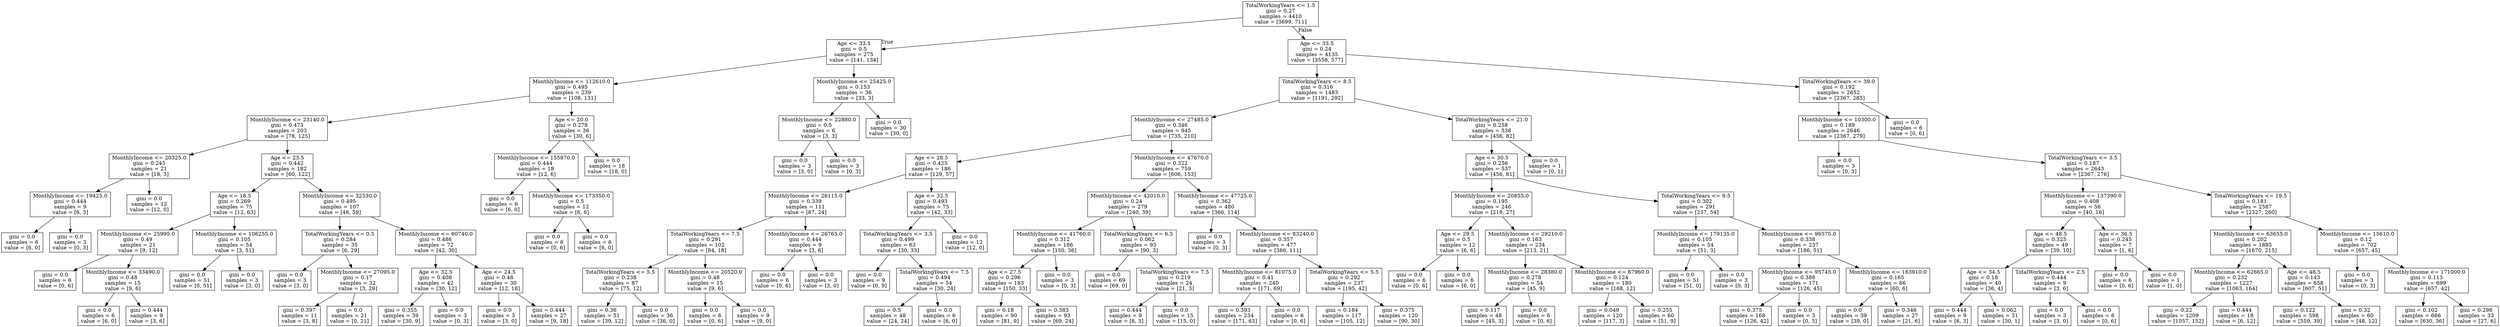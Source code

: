 digraph Tree {
node [shape=box] ;
0 [label="TotalWorkingYears <= 1.5\ngini = 0.27\nsamples = 4410\nvalue = [3699, 711]"] ;
1 [label="Age <= 33.5\ngini = 0.5\nsamples = 275\nvalue = [141, 134]"] ;
0 -> 1 [labeldistance=2.5, labelangle=45, headlabel="True"] ;
2 [label="MonthlyIncome <= 112610.0\ngini = 0.495\nsamples = 239\nvalue = [108, 131]"] ;
1 -> 2 ;
3 [label="MonthlyIncome <= 23140.0\ngini = 0.473\nsamples = 203\nvalue = [78, 125]"] ;
2 -> 3 ;
4 [label="MonthlyIncome <= 20325.0\ngini = 0.245\nsamples = 21\nvalue = [18, 3]"] ;
3 -> 4 ;
5 [label="MonthlyIncome <= 19425.0\ngini = 0.444\nsamples = 9\nvalue = [6, 3]"] ;
4 -> 5 ;
6 [label="gini = 0.0\nsamples = 6\nvalue = [6, 0]"] ;
5 -> 6 ;
7 [label="gini = 0.0\nsamples = 3\nvalue = [0, 3]"] ;
5 -> 7 ;
8 [label="gini = 0.0\nsamples = 12\nvalue = [12, 0]"] ;
4 -> 8 ;
9 [label="Age <= 23.5\ngini = 0.442\nsamples = 182\nvalue = [60, 122]"] ;
3 -> 9 ;
10 [label="Age <= 18.5\ngini = 0.269\nsamples = 75\nvalue = [12, 63]"] ;
9 -> 10 ;
11 [label="MonthlyIncome <= 25995.0\ngini = 0.49\nsamples = 21\nvalue = [9, 12]"] ;
10 -> 11 ;
12 [label="gini = 0.0\nsamples = 6\nvalue = [0, 6]"] ;
11 -> 12 ;
13 [label="MonthlyIncome <= 33490.0\ngini = 0.48\nsamples = 15\nvalue = [9, 6]"] ;
11 -> 13 ;
14 [label="gini = 0.0\nsamples = 6\nvalue = [6, 0]"] ;
13 -> 14 ;
15 [label="gini = 0.444\nsamples = 9\nvalue = [3, 6]"] ;
13 -> 15 ;
16 [label="MonthlyIncome <= 106255.0\ngini = 0.105\nsamples = 54\nvalue = [3, 51]"] ;
10 -> 16 ;
17 [label="gini = 0.0\nsamples = 51\nvalue = [0, 51]"] ;
16 -> 17 ;
18 [label="gini = 0.0\nsamples = 3\nvalue = [3, 0]"] ;
16 -> 18 ;
19 [label="MonthlyIncome <= 32530.0\ngini = 0.495\nsamples = 107\nvalue = [48, 59]"] ;
9 -> 19 ;
20 [label="TotalWorkingYears <= 0.5\ngini = 0.284\nsamples = 35\nvalue = [6, 29]"] ;
19 -> 20 ;
21 [label="gini = 0.0\nsamples = 3\nvalue = [3, 0]"] ;
20 -> 21 ;
22 [label="MonthlyIncome <= 27095.0\ngini = 0.17\nsamples = 32\nvalue = [3, 29]"] ;
20 -> 22 ;
23 [label="gini = 0.397\nsamples = 11\nvalue = [3, 8]"] ;
22 -> 23 ;
24 [label="gini = 0.0\nsamples = 21\nvalue = [0, 21]"] ;
22 -> 24 ;
25 [label="MonthlyIncome <= 60740.0\ngini = 0.486\nsamples = 72\nvalue = [42, 30]"] ;
19 -> 25 ;
26 [label="Age <= 32.5\ngini = 0.408\nsamples = 42\nvalue = [30, 12]"] ;
25 -> 26 ;
27 [label="gini = 0.355\nsamples = 39\nvalue = [30, 9]"] ;
26 -> 27 ;
28 [label="gini = 0.0\nsamples = 3\nvalue = [0, 3]"] ;
26 -> 28 ;
29 [label="Age <= 24.5\ngini = 0.48\nsamples = 30\nvalue = [12, 18]"] ;
25 -> 29 ;
30 [label="gini = 0.0\nsamples = 3\nvalue = [3, 0]"] ;
29 -> 30 ;
31 [label="gini = 0.444\nsamples = 27\nvalue = [9, 18]"] ;
29 -> 31 ;
32 [label="Age <= 20.0\ngini = 0.278\nsamples = 36\nvalue = [30, 6]"] ;
2 -> 32 ;
33 [label="MonthlyIncome <= 155870.0\ngini = 0.444\nsamples = 18\nvalue = [12, 6]"] ;
32 -> 33 ;
34 [label="gini = 0.0\nsamples = 6\nvalue = [6, 0]"] ;
33 -> 34 ;
35 [label="MonthlyIncome <= 173350.0\ngini = 0.5\nsamples = 12\nvalue = [6, 6]"] ;
33 -> 35 ;
36 [label="gini = 0.0\nsamples = 6\nvalue = [0, 6]"] ;
35 -> 36 ;
37 [label="gini = 0.0\nsamples = 6\nvalue = [6, 0]"] ;
35 -> 37 ;
38 [label="gini = 0.0\nsamples = 18\nvalue = [18, 0]"] ;
32 -> 38 ;
39 [label="MonthlyIncome <= 25425.0\ngini = 0.153\nsamples = 36\nvalue = [33, 3]"] ;
1 -> 39 ;
40 [label="MonthlyIncome <= 22880.0\ngini = 0.5\nsamples = 6\nvalue = [3, 3]"] ;
39 -> 40 ;
41 [label="gini = 0.0\nsamples = 3\nvalue = [3, 0]"] ;
40 -> 41 ;
42 [label="gini = 0.0\nsamples = 3\nvalue = [0, 3]"] ;
40 -> 42 ;
43 [label="gini = 0.0\nsamples = 30\nvalue = [30, 0]"] ;
39 -> 43 ;
44 [label="Age <= 33.5\ngini = 0.24\nsamples = 4135\nvalue = [3558, 577]"] ;
0 -> 44 [labeldistance=2.5, labelangle=-45, headlabel="False"] ;
45 [label="TotalWorkingYears <= 8.5\ngini = 0.316\nsamples = 1483\nvalue = [1191, 292]"] ;
44 -> 45 ;
46 [label="MonthlyIncome <= 27485.0\ngini = 0.346\nsamples = 945\nvalue = [735, 210]"] ;
45 -> 46 ;
47 [label="Age <= 28.5\ngini = 0.425\nsamples = 186\nvalue = [129, 57]"] ;
46 -> 47 ;
48 [label="MonthlyIncome <= 26115.0\ngini = 0.339\nsamples = 111\nvalue = [87, 24]"] ;
47 -> 48 ;
49 [label="TotalWorkingYears <= 7.5\ngini = 0.291\nsamples = 102\nvalue = [84, 18]"] ;
48 -> 49 ;
50 [label="TotalWorkingYears <= 5.5\ngini = 0.238\nsamples = 87\nvalue = [75, 12]"] ;
49 -> 50 ;
51 [label="gini = 0.36\nsamples = 51\nvalue = [39, 12]"] ;
50 -> 51 ;
52 [label="gini = 0.0\nsamples = 36\nvalue = [36, 0]"] ;
50 -> 52 ;
53 [label="MonthlyIncome <= 20520.0\ngini = 0.48\nsamples = 15\nvalue = [9, 6]"] ;
49 -> 53 ;
54 [label="gini = 0.0\nsamples = 6\nvalue = [0, 6]"] ;
53 -> 54 ;
55 [label="gini = 0.0\nsamples = 9\nvalue = [9, 0]"] ;
53 -> 55 ;
56 [label="MonthlyIncome <= 26765.0\ngini = 0.444\nsamples = 9\nvalue = [3, 6]"] ;
48 -> 56 ;
57 [label="gini = 0.0\nsamples = 6\nvalue = [0, 6]"] ;
56 -> 57 ;
58 [label="gini = 0.0\nsamples = 3\nvalue = [3, 0]"] ;
56 -> 58 ;
59 [label="Age <= 32.5\ngini = 0.493\nsamples = 75\nvalue = [42, 33]"] ;
47 -> 59 ;
60 [label="TotalWorkingYears <= 3.5\ngini = 0.499\nsamples = 63\nvalue = [30, 33]"] ;
59 -> 60 ;
61 [label="gini = 0.0\nsamples = 9\nvalue = [0, 9]"] ;
60 -> 61 ;
62 [label="TotalWorkingYears <= 7.5\ngini = 0.494\nsamples = 54\nvalue = [30, 24]"] ;
60 -> 62 ;
63 [label="gini = 0.5\nsamples = 48\nvalue = [24, 24]"] ;
62 -> 63 ;
64 [label="gini = 0.0\nsamples = 6\nvalue = [6, 0]"] ;
62 -> 64 ;
65 [label="gini = 0.0\nsamples = 12\nvalue = [12, 0]"] ;
59 -> 65 ;
66 [label="MonthlyIncome <= 47670.0\ngini = 0.322\nsamples = 759\nvalue = [606, 153]"] ;
46 -> 66 ;
67 [label="MonthlyIncome <= 42010.0\ngini = 0.24\nsamples = 279\nvalue = [240, 39]"] ;
66 -> 67 ;
68 [label="MonthlyIncome <= 41760.0\ngini = 0.312\nsamples = 186\nvalue = [150, 36]"] ;
67 -> 68 ;
69 [label="Age <= 27.5\ngini = 0.296\nsamples = 183\nvalue = [150, 33]"] ;
68 -> 69 ;
70 [label="gini = 0.18\nsamples = 90\nvalue = [81, 9]"] ;
69 -> 70 ;
71 [label="gini = 0.383\nsamples = 93\nvalue = [69, 24]"] ;
69 -> 71 ;
72 [label="gini = 0.0\nsamples = 3\nvalue = [0, 3]"] ;
68 -> 72 ;
73 [label="TotalWorkingYears <= 6.5\ngini = 0.062\nsamples = 93\nvalue = [90, 3]"] ;
67 -> 73 ;
74 [label="gini = 0.0\nsamples = 69\nvalue = [69, 0]"] ;
73 -> 74 ;
75 [label="TotalWorkingYears <= 7.5\ngini = 0.219\nsamples = 24\nvalue = [21, 3]"] ;
73 -> 75 ;
76 [label="gini = 0.444\nsamples = 9\nvalue = [6, 3]"] ;
75 -> 76 ;
77 [label="gini = 0.0\nsamples = 15\nvalue = [15, 0]"] ;
75 -> 77 ;
78 [label="MonthlyIncome <= 47725.0\ngini = 0.362\nsamples = 480\nvalue = [366, 114]"] ;
66 -> 78 ;
79 [label="gini = 0.0\nsamples = 3\nvalue = [0, 3]"] ;
78 -> 79 ;
80 [label="MonthlyIncome <= 83240.0\ngini = 0.357\nsamples = 477\nvalue = [366, 111]"] ;
78 -> 80 ;
81 [label="MonthlyIncome <= 81075.0\ngini = 0.41\nsamples = 240\nvalue = [171, 69]"] ;
80 -> 81 ;
82 [label="gini = 0.393\nsamples = 234\nvalue = [171, 63]"] ;
81 -> 82 ;
83 [label="gini = 0.0\nsamples = 6\nvalue = [0, 6]"] ;
81 -> 83 ;
84 [label="TotalWorkingYears <= 5.5\ngini = 0.292\nsamples = 237\nvalue = [195, 42]"] ;
80 -> 84 ;
85 [label="gini = 0.184\nsamples = 117\nvalue = [105, 12]"] ;
84 -> 85 ;
86 [label="gini = 0.375\nsamples = 120\nvalue = [90, 30]"] ;
84 -> 86 ;
87 [label="TotalWorkingYears <= 21.0\ngini = 0.258\nsamples = 538\nvalue = [456, 82]"] ;
45 -> 87 ;
88 [label="Age <= 30.5\ngini = 0.256\nsamples = 537\nvalue = [456, 81]"] ;
87 -> 88 ;
89 [label="MonthlyIncome <= 20855.0\ngini = 0.195\nsamples = 246\nvalue = [219, 27]"] ;
88 -> 89 ;
90 [label="Age <= 29.5\ngini = 0.5\nsamples = 12\nvalue = [6, 6]"] ;
89 -> 90 ;
91 [label="gini = 0.0\nsamples = 6\nvalue = [0, 6]"] ;
90 -> 91 ;
92 [label="gini = 0.0\nsamples = 6\nvalue = [6, 0]"] ;
90 -> 92 ;
93 [label="MonthlyIncome <= 29210.0\ngini = 0.163\nsamples = 234\nvalue = [213, 21]"] ;
89 -> 93 ;
94 [label="MonthlyIncome <= 28380.0\ngini = 0.278\nsamples = 54\nvalue = [45, 9]"] ;
93 -> 94 ;
95 [label="gini = 0.117\nsamples = 48\nvalue = [45, 3]"] ;
94 -> 95 ;
96 [label="gini = 0.0\nsamples = 6\nvalue = [0, 6]"] ;
94 -> 96 ;
97 [label="MonthlyIncome <= 67960.0\ngini = 0.124\nsamples = 180\nvalue = [168, 12]"] ;
93 -> 97 ;
98 [label="gini = 0.049\nsamples = 120\nvalue = [117, 3]"] ;
97 -> 98 ;
99 [label="gini = 0.255\nsamples = 60\nvalue = [51, 9]"] ;
97 -> 99 ;
100 [label="TotalWorkingYears <= 9.5\ngini = 0.302\nsamples = 291\nvalue = [237, 54]"] ;
88 -> 100 ;
101 [label="MonthlyIncome <= 179135.0\ngini = 0.105\nsamples = 54\nvalue = [51, 3]"] ;
100 -> 101 ;
102 [label="gini = 0.0\nsamples = 51\nvalue = [51, 0]"] ;
101 -> 102 ;
103 [label="gini = 0.0\nsamples = 3\nvalue = [0, 3]"] ;
101 -> 103 ;
104 [label="MonthlyIncome <= 96575.0\ngini = 0.338\nsamples = 237\nvalue = [186, 51]"] ;
100 -> 104 ;
105 [label="MonthlyIncome <= 95745.0\ngini = 0.388\nsamples = 171\nvalue = [126, 45]"] ;
104 -> 105 ;
106 [label="gini = 0.375\nsamples = 168\nvalue = [126, 42]"] ;
105 -> 106 ;
107 [label="gini = 0.0\nsamples = 3\nvalue = [0, 3]"] ;
105 -> 107 ;
108 [label="MonthlyIncome <= 163910.0\ngini = 0.165\nsamples = 66\nvalue = [60, 6]"] ;
104 -> 108 ;
109 [label="gini = 0.0\nsamples = 39\nvalue = [39, 0]"] ;
108 -> 109 ;
110 [label="gini = 0.346\nsamples = 27\nvalue = [21, 6]"] ;
108 -> 110 ;
111 [label="gini = 0.0\nsamples = 1\nvalue = [0, 1]"] ;
87 -> 111 ;
112 [label="TotalWorkingYears <= 39.0\ngini = 0.192\nsamples = 2652\nvalue = [2367, 285]"] ;
44 -> 112 ;
113 [label="MonthlyIncome <= 10300.0\ngini = 0.189\nsamples = 2646\nvalue = [2367, 279]"] ;
112 -> 113 ;
114 [label="gini = 0.0\nsamples = 3\nvalue = [0, 3]"] ;
113 -> 114 ;
115 [label="TotalWorkingYears <= 3.5\ngini = 0.187\nsamples = 2643\nvalue = [2367, 276]"] ;
113 -> 115 ;
116 [label="MonthlyIncome <= 137390.0\ngini = 0.408\nsamples = 56\nvalue = [40, 16]"] ;
115 -> 116 ;
117 [label="Age <= 48.5\ngini = 0.325\nsamples = 49\nvalue = [39, 10]"] ;
116 -> 117 ;
118 [label="Age <= 34.5\ngini = 0.18\nsamples = 40\nvalue = [36, 4]"] ;
117 -> 118 ;
119 [label="gini = 0.444\nsamples = 9\nvalue = [6, 3]"] ;
118 -> 119 ;
120 [label="gini = 0.062\nsamples = 31\nvalue = [30, 1]"] ;
118 -> 120 ;
121 [label="TotalWorkingYears <= 2.5\ngini = 0.444\nsamples = 9\nvalue = [3, 6]"] ;
117 -> 121 ;
122 [label="gini = 0.0\nsamples = 3\nvalue = [3, 0]"] ;
121 -> 122 ;
123 [label="gini = 0.0\nsamples = 6\nvalue = [0, 6]"] ;
121 -> 123 ;
124 [label="Age <= 36.5\ngini = 0.245\nsamples = 7\nvalue = [1, 6]"] ;
116 -> 124 ;
125 [label="gini = 0.0\nsamples = 6\nvalue = [0, 6]"] ;
124 -> 125 ;
126 [label="gini = 0.0\nsamples = 1\nvalue = [1, 0]"] ;
124 -> 126 ;
127 [label="TotalWorkingYears <= 19.5\ngini = 0.181\nsamples = 2587\nvalue = [2327, 260]"] ;
115 -> 127 ;
128 [label="MonthlyIncome <= 63655.0\ngini = 0.202\nsamples = 1885\nvalue = [1670, 215]"] ;
127 -> 128 ;
129 [label="MonthlyIncome <= 62665.0\ngini = 0.232\nsamples = 1227\nvalue = [1063, 164]"] ;
128 -> 129 ;
130 [label="gini = 0.22\nsamples = 1209\nvalue = [1057, 152]"] ;
129 -> 130 ;
131 [label="gini = 0.444\nsamples = 18\nvalue = [6, 12]"] ;
129 -> 131 ;
132 [label="Age <= 48.5\ngini = 0.143\nsamples = 658\nvalue = [607, 51]"] ;
128 -> 132 ;
133 [label="gini = 0.122\nsamples = 598\nvalue = [559, 39]"] ;
132 -> 133 ;
134 [label="gini = 0.32\nsamples = 60\nvalue = [48, 12]"] ;
132 -> 134 ;
135 [label="MonthlyIncome <= 15610.0\ngini = 0.12\nsamples = 702\nvalue = [657, 45]"] ;
127 -> 135 ;
136 [label="gini = 0.0\nsamples = 3\nvalue = [0, 3]"] ;
135 -> 136 ;
137 [label="MonthlyIncome <= 171000.0\ngini = 0.113\nsamples = 699\nvalue = [657, 42]"] ;
135 -> 137 ;
138 [label="gini = 0.102\nsamples = 666\nvalue = [630, 36]"] ;
137 -> 138 ;
139 [label="gini = 0.298\nsamples = 33\nvalue = [27, 6]"] ;
137 -> 139 ;
140 [label="gini = 0.0\nsamples = 6\nvalue = [0, 6]"] ;
112 -> 140 ;
}